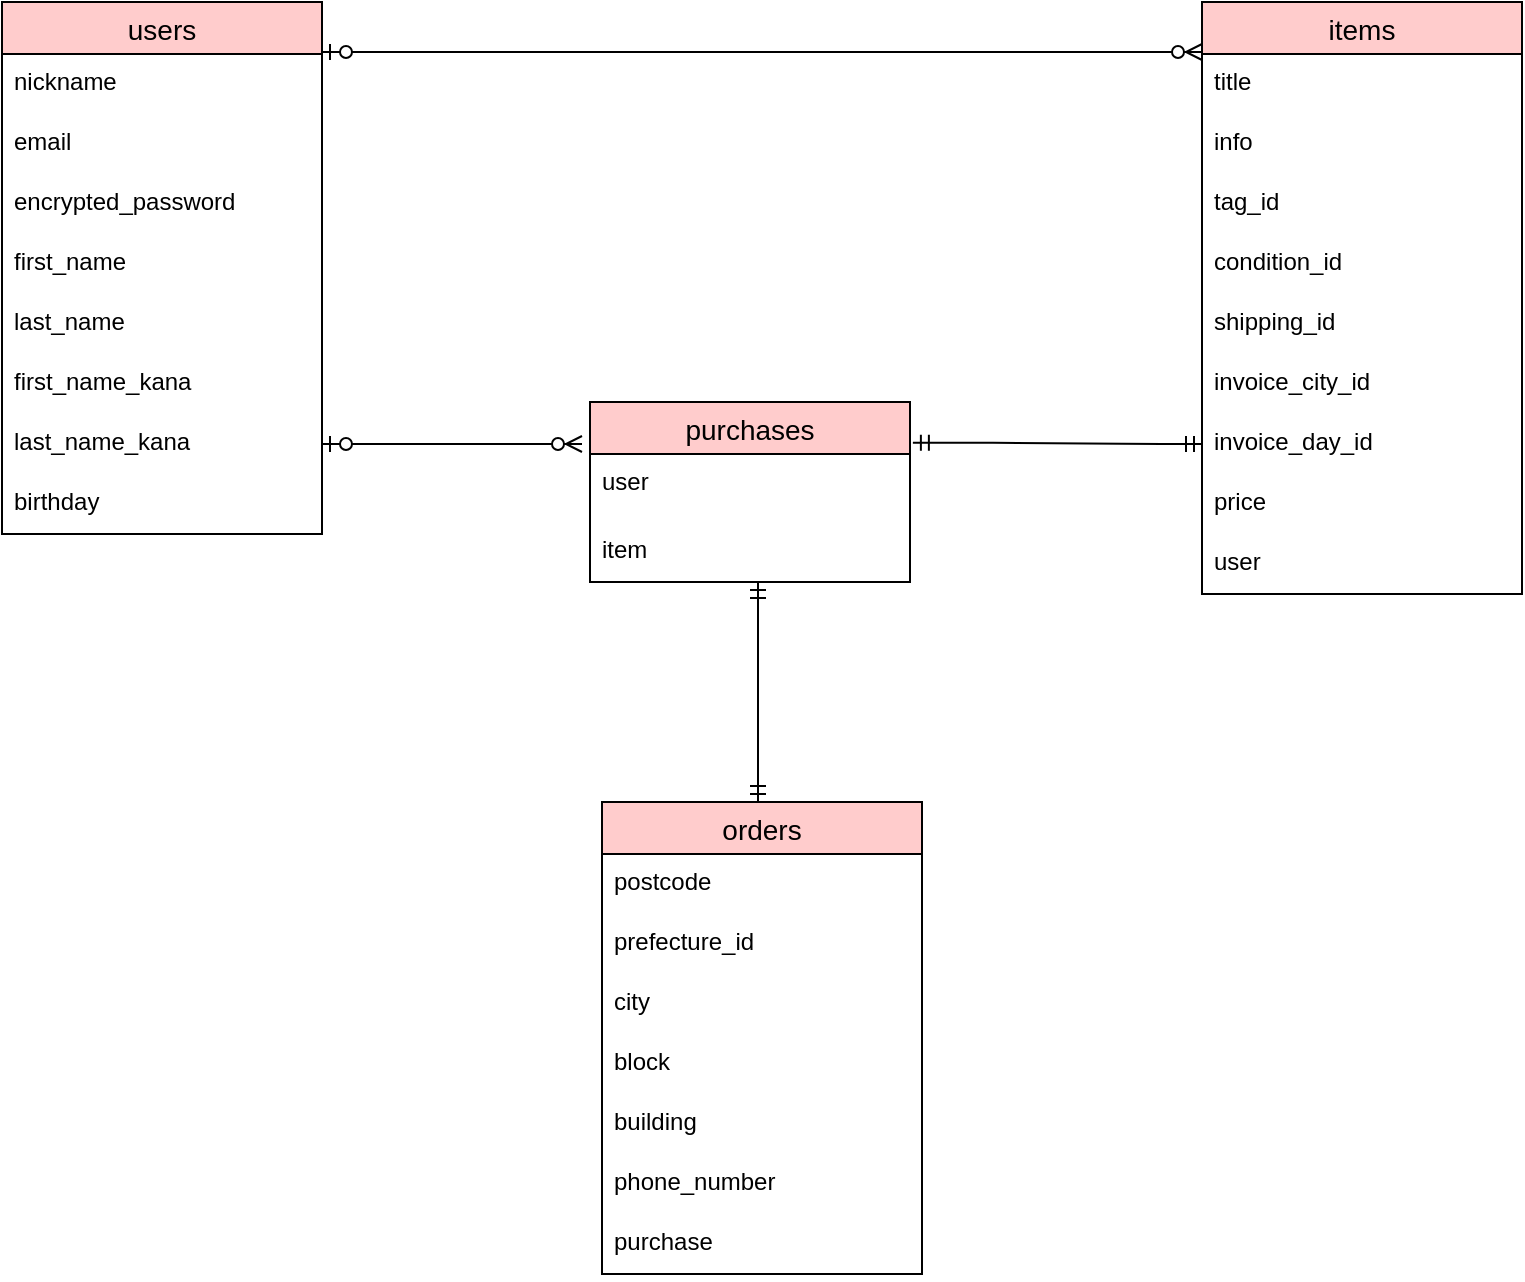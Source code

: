 <mxfile>
    <diagram id="e8Qw7Kn6Ne5Dc_74JwvU" name="ページ1">
        <mxGraphModel dx="707" dy="747" grid="1" gridSize="10" guides="1" tooltips="1" connect="1" arrows="1" fold="1" page="1" pageScale="1" pageWidth="827" pageHeight="1169" math="0" shadow="0">
            <root>
                <mxCell id="0"/>
                <mxCell id="1" parent="0"/>
                <mxCell id="QpqyIefDMpBAK11lwL1V-1" value="users" style="swimlane;fontStyle=0;childLayout=stackLayout;horizontal=1;startSize=26;horizontalStack=0;resizeParent=1;resizeParentMax=0;resizeLast=0;collapsible=1;marginBottom=0;align=center;fontSize=14;fillColor=#FFCCCC;rounded=0;" parent="1" vertex="1">
                    <mxGeometry x="40" y="80" width="160" height="266" as="geometry"/>
                </mxCell>
                <mxCell id="QpqyIefDMpBAK11lwL1V-3" value="nickname" style="text;strokeColor=none;fillColor=none;spacingLeft=4;spacingRight=4;overflow=hidden;rotatable=0;points=[[0,0.5],[1,0.5]];portConstraint=eastwest;fontSize=12;rounded=0;" parent="QpqyIefDMpBAK11lwL1V-1" vertex="1">
                    <mxGeometry y="26" width="160" height="30" as="geometry"/>
                </mxCell>
                <mxCell id="QpqyIefDMpBAK11lwL1V-4" value="email" style="text;strokeColor=none;fillColor=none;spacingLeft=4;spacingRight=4;overflow=hidden;rotatable=0;points=[[0,0.5],[1,0.5]];portConstraint=eastwest;fontSize=12;rounded=0;" parent="QpqyIefDMpBAK11lwL1V-1" vertex="1">
                    <mxGeometry y="56" width="160" height="30" as="geometry"/>
                </mxCell>
                <mxCell id="QpqyIefDMpBAK11lwL1V-6" value="encrypted_password" style="text;strokeColor=none;fillColor=none;spacingLeft=4;spacingRight=4;overflow=hidden;rotatable=0;points=[[0,0.5],[1,0.5]];portConstraint=eastwest;fontSize=12;rounded=0;" parent="QpqyIefDMpBAK11lwL1V-1" vertex="1">
                    <mxGeometry y="86" width="160" height="30" as="geometry"/>
                </mxCell>
                <mxCell id="QpqyIefDMpBAK11lwL1V-8" value="first_name" style="text;strokeColor=none;fillColor=none;spacingLeft=4;spacingRight=4;overflow=hidden;rotatable=0;points=[[0,0.5],[1,0.5]];portConstraint=eastwest;fontSize=12;rounded=0;" parent="QpqyIefDMpBAK11lwL1V-1" vertex="1">
                    <mxGeometry y="116" width="160" height="30" as="geometry"/>
                </mxCell>
                <mxCell id="QpqyIefDMpBAK11lwL1V-53" value="last_name" style="text;strokeColor=none;fillColor=none;spacingLeft=4;spacingRight=4;overflow=hidden;rotatable=0;points=[[0,0.5],[1,0.5]];portConstraint=eastwest;fontSize=12;rounded=0;" parent="QpqyIefDMpBAK11lwL1V-1" vertex="1">
                    <mxGeometry y="146" width="160" height="30" as="geometry"/>
                </mxCell>
                <mxCell id="QpqyIefDMpBAK11lwL1V-7" value="first_name_kana" style="text;strokeColor=none;fillColor=none;spacingLeft=4;spacingRight=4;overflow=hidden;rotatable=0;points=[[0,0.5],[1,0.5]];portConstraint=eastwest;fontSize=12;rounded=0;" parent="QpqyIefDMpBAK11lwL1V-1" vertex="1">
                    <mxGeometry y="176" width="160" height="30" as="geometry"/>
                </mxCell>
                <mxCell id="QpqyIefDMpBAK11lwL1V-10" value="last_name_kana" style="text;strokeColor=none;fillColor=none;spacingLeft=4;spacingRight=4;overflow=hidden;rotatable=0;points=[[0,0.5],[1,0.5]];portConstraint=eastwest;fontSize=12;rounded=0;" parent="QpqyIefDMpBAK11lwL1V-1" vertex="1">
                    <mxGeometry y="206" width="160" height="30" as="geometry"/>
                </mxCell>
                <mxCell id="QpqyIefDMpBAK11lwL1V-9" value="birthday" style="text;strokeColor=none;fillColor=none;spacingLeft=4;spacingRight=4;overflow=hidden;rotatable=0;points=[[0,0.5],[1,0.5]];portConstraint=eastwest;fontSize=12;rounded=0;" parent="QpqyIefDMpBAK11lwL1V-1" vertex="1">
                    <mxGeometry y="236" width="160" height="30" as="geometry"/>
                </mxCell>
                <mxCell id="QpqyIefDMpBAK11lwL1V-11" value="items" style="swimlane;fontStyle=0;childLayout=stackLayout;horizontal=1;startSize=26;horizontalStack=0;resizeParent=1;resizeParentMax=0;resizeLast=0;collapsible=1;marginBottom=0;align=center;fontSize=14;fillColor=#FFCCCC;rounded=0;" parent="1" vertex="1">
                    <mxGeometry x="640" y="80" width="160" height="296" as="geometry"/>
                </mxCell>
                <mxCell id="QpqyIefDMpBAK11lwL1V-12" value="title" style="text;strokeColor=none;fillColor=none;spacingLeft=4;spacingRight=4;overflow=hidden;rotatable=0;points=[[0,0.5],[1,0.5]];portConstraint=eastwest;fontSize=12;rounded=0;" parent="QpqyIefDMpBAK11lwL1V-11" vertex="1">
                    <mxGeometry y="26" width="160" height="30" as="geometry"/>
                </mxCell>
                <mxCell id="QpqyIefDMpBAK11lwL1V-15" value="info" style="text;strokeColor=none;fillColor=none;spacingLeft=4;spacingRight=4;overflow=hidden;rotatable=0;points=[[0,0.5],[1,0.5]];portConstraint=eastwest;fontSize=12;rounded=0;" parent="QpqyIefDMpBAK11lwL1V-11" vertex="1">
                    <mxGeometry y="56" width="160" height="30" as="geometry"/>
                </mxCell>
                <mxCell id="QpqyIefDMpBAK11lwL1V-16" value="tag_id" style="text;strokeColor=none;fillColor=none;spacingLeft=4;spacingRight=4;overflow=hidden;rotatable=0;points=[[0,0.5],[1,0.5]];portConstraint=eastwest;fontSize=12;rounded=0;" parent="QpqyIefDMpBAK11lwL1V-11" vertex="1">
                    <mxGeometry y="86" width="160" height="30" as="geometry"/>
                </mxCell>
                <mxCell id="QpqyIefDMpBAK11lwL1V-17" value="condition_id" style="text;strokeColor=none;fillColor=none;spacingLeft=4;spacingRight=4;overflow=hidden;rotatable=0;points=[[0,0.5],[1,0.5]];portConstraint=eastwest;fontSize=12;rounded=0;" parent="QpqyIefDMpBAK11lwL1V-11" vertex="1">
                    <mxGeometry y="116" width="160" height="30" as="geometry"/>
                </mxCell>
                <mxCell id="QpqyIefDMpBAK11lwL1V-18" value="shipping_id" style="text;strokeColor=none;fillColor=none;spacingLeft=4;spacingRight=4;overflow=hidden;rotatable=0;points=[[0,0.5],[1,0.5]];portConstraint=eastwest;fontSize=12;rounded=0;" parent="QpqyIefDMpBAK11lwL1V-11" vertex="1">
                    <mxGeometry y="146" width="160" height="30" as="geometry"/>
                </mxCell>
                <mxCell id="QpqyIefDMpBAK11lwL1V-20" value="invoice_city_id" style="text;strokeColor=none;fillColor=none;spacingLeft=4;spacingRight=4;overflow=hidden;rotatable=0;points=[[0,0.5],[1,0.5]];portConstraint=eastwest;fontSize=12;rounded=0;" parent="QpqyIefDMpBAK11lwL1V-11" vertex="1">
                    <mxGeometry y="176" width="160" height="30" as="geometry"/>
                </mxCell>
                <mxCell id="QpqyIefDMpBAK11lwL1V-19" value="invoice_day_id" style="text;strokeColor=none;fillColor=none;spacingLeft=4;spacingRight=4;overflow=hidden;rotatable=0;points=[[0,0.5],[1,0.5]];portConstraint=eastwest;fontSize=12;rounded=0;" parent="QpqyIefDMpBAK11lwL1V-11" vertex="1">
                    <mxGeometry y="206" width="160" height="30" as="geometry"/>
                </mxCell>
                <mxCell id="QpqyIefDMpBAK11lwL1V-13" value="price" style="text;strokeColor=none;fillColor=none;spacingLeft=4;spacingRight=4;overflow=hidden;rotatable=0;points=[[0,0.5],[1,0.5]];portConstraint=eastwest;fontSize=12;rounded=0;" parent="QpqyIefDMpBAK11lwL1V-11" vertex="1">
                    <mxGeometry y="236" width="160" height="30" as="geometry"/>
                </mxCell>
                <mxCell id="QpqyIefDMpBAK11lwL1V-14" value="user" style="text;strokeColor=none;fillColor=none;spacingLeft=4;spacingRight=4;overflow=hidden;rotatable=0;points=[[0,0.5],[1,0.5]];portConstraint=eastwest;fontSize=12;rounded=0;" parent="QpqyIefDMpBAK11lwL1V-11" vertex="1">
                    <mxGeometry y="266" width="160" height="30" as="geometry"/>
                </mxCell>
                <mxCell id="QpqyIefDMpBAK11lwL1V-41" value="purchases" style="swimlane;fontStyle=0;childLayout=stackLayout;horizontal=1;startSize=26;horizontalStack=0;resizeParent=1;resizeParentMax=0;resizeLast=0;collapsible=1;marginBottom=0;align=center;fontSize=14;fillColor=#FFCCCC;rounded=0;" parent="1" vertex="1">
                    <mxGeometry x="334" y="280" width="160" height="90" as="geometry"/>
                </mxCell>
                <mxCell id="QpqyIefDMpBAK11lwL1V-42" value="user" style="text;strokeColor=none;fillColor=none;spacingLeft=4;spacingRight=4;overflow=hidden;rotatable=0;points=[[0,0.5],[1,0.5]];portConstraint=eastwest;fontSize=12;rounded=0;" parent="QpqyIefDMpBAK11lwL1V-41" vertex="1">
                    <mxGeometry y="26" width="160" height="34" as="geometry"/>
                </mxCell>
                <mxCell id="QpqyIefDMpBAK11lwL1V-43" value="item" style="text;strokeColor=none;fillColor=none;spacingLeft=4;spacingRight=4;overflow=hidden;rotatable=0;points=[[0,0.5],[1,0.5]];portConstraint=eastwest;fontSize=12;rounded=0;" parent="QpqyIefDMpBAK11lwL1V-41" vertex="1">
                    <mxGeometry y="60" width="160" height="30" as="geometry"/>
                </mxCell>
                <mxCell id="QpqyIefDMpBAK11lwL1V-45" value="orders" style="swimlane;fontStyle=0;childLayout=stackLayout;horizontal=1;startSize=26;horizontalStack=0;resizeParent=1;resizeParentMax=0;resizeLast=0;collapsible=1;marginBottom=0;align=center;fontSize=14;fillColor=#FFCCCC;rounded=0;" parent="1" vertex="1">
                    <mxGeometry x="340" y="480" width="160" height="236" as="geometry"/>
                </mxCell>
                <mxCell id="QpqyIefDMpBAK11lwL1V-49" value="postcode" style="text;strokeColor=none;fillColor=none;spacingLeft=4;spacingRight=4;overflow=hidden;rotatable=0;points=[[0,0.5],[1,0.5]];portConstraint=eastwest;fontSize=12;rounded=0;" parent="QpqyIefDMpBAK11lwL1V-45" vertex="1">
                    <mxGeometry y="26" width="160" height="30" as="geometry"/>
                </mxCell>
                <mxCell id="QpqyIefDMpBAK11lwL1V-50" value="prefecture_id" style="text;strokeColor=none;fillColor=none;spacingLeft=4;spacingRight=4;overflow=hidden;rotatable=0;points=[[0,0.5],[1,0.5]];portConstraint=eastwest;fontSize=12;rounded=0;" parent="QpqyIefDMpBAK11lwL1V-45" vertex="1">
                    <mxGeometry y="56" width="160" height="30" as="geometry"/>
                </mxCell>
                <mxCell id="QpqyIefDMpBAK11lwL1V-46" value="city" style="text;strokeColor=none;fillColor=none;spacingLeft=4;spacingRight=4;overflow=hidden;rotatable=0;points=[[0,0.5],[1,0.5]];portConstraint=eastwest;fontSize=12;rounded=0;" parent="QpqyIefDMpBAK11lwL1V-45" vertex="1">
                    <mxGeometry y="86" width="160" height="30" as="geometry"/>
                </mxCell>
                <mxCell id="QpqyIefDMpBAK11lwL1V-51" value="block" style="text;strokeColor=none;fillColor=none;spacingLeft=4;spacingRight=4;overflow=hidden;rotatable=0;points=[[0,0.5],[1,0.5]];portConstraint=eastwest;fontSize=12;rounded=0;" parent="QpqyIefDMpBAK11lwL1V-45" vertex="1">
                    <mxGeometry y="116" width="160" height="30" as="geometry"/>
                </mxCell>
                <mxCell id="QpqyIefDMpBAK11lwL1V-52" value="building" style="text;strokeColor=none;fillColor=none;spacingLeft=4;spacingRight=4;overflow=hidden;rotatable=0;points=[[0,0.5],[1,0.5]];portConstraint=eastwest;fontSize=12;rounded=0;" parent="QpqyIefDMpBAK11lwL1V-45" vertex="1">
                    <mxGeometry y="146" width="160" height="30" as="geometry"/>
                </mxCell>
                <mxCell id="QpqyIefDMpBAK11lwL1V-47" value="phone_number" style="text;strokeColor=none;fillColor=none;spacingLeft=4;spacingRight=4;overflow=hidden;rotatable=0;points=[[0,0.5],[1,0.5]];portConstraint=eastwest;fontSize=12;rounded=0;" parent="QpqyIefDMpBAK11lwL1V-45" vertex="1">
                    <mxGeometry y="176" width="160" height="30" as="geometry"/>
                </mxCell>
                <mxCell id="QpqyIefDMpBAK11lwL1V-48" value="purchase" style="text;strokeColor=none;fillColor=none;spacingLeft=4;spacingRight=4;overflow=hidden;rotatable=0;points=[[0,0.5],[1,0.5]];portConstraint=eastwest;fontSize=12;rounded=0;" parent="QpqyIefDMpBAK11lwL1V-45" vertex="1">
                    <mxGeometry y="206" width="160" height="30" as="geometry"/>
                </mxCell>
                <mxCell id="QpqyIefDMpBAK11lwL1V-61" value="" style="edgeStyle=entityRelationEdgeStyle;fontSize=12;html=1;endArrow=ERzeroToMany;startArrow=ERzeroToOne;rounded=1;strokeColor=default;exitX=1;exitY=0.5;exitDx=0;exitDy=0;" parent="1" source="QpqyIefDMpBAK11lwL1V-10" edge="1">
                    <mxGeometry width="100" height="100" relative="1" as="geometry">
                        <mxPoint x="360" y="530" as="sourcePoint"/>
                        <mxPoint x="330" y="301" as="targetPoint"/>
                    </mxGeometry>
                </mxCell>
                <mxCell id="QpqyIefDMpBAK11lwL1V-63" value="" style="edgeStyle=entityRelationEdgeStyle;fontSize=12;html=1;endArrow=ERzeroToMany;startArrow=ERzeroToOne;rounded=1;strokeColor=default;" parent="1" edge="1">
                    <mxGeometry width="100" height="100" relative="1" as="geometry">
                        <mxPoint x="200" y="105" as="sourcePoint"/>
                        <mxPoint x="640" y="105" as="targetPoint"/>
                    </mxGeometry>
                </mxCell>
                <mxCell id="QpqyIefDMpBAK11lwL1V-64" value="" style="edgeStyle=entityRelationEdgeStyle;fontSize=12;html=1;endArrow=ERmandOne;startArrow=ERmandOne;rounded=1;strokeColor=default;entryX=0;entryY=0.5;entryDx=0;entryDy=0;exitX=1.009;exitY=-0.166;exitDx=0;exitDy=0;exitPerimeter=0;" parent="1" source="QpqyIefDMpBAK11lwL1V-42" target="QpqyIefDMpBAK11lwL1V-19" edge="1">
                    <mxGeometry width="100" height="100" relative="1" as="geometry">
                        <mxPoint x="500" y="300" as="sourcePoint"/>
                        <mxPoint x="460" y="380" as="targetPoint"/>
                    </mxGeometry>
                </mxCell>
                <mxCell id="QpqyIefDMpBAK11lwL1V-65" value="" style="fontSize=12;html=1;endArrow=ERmandOne;startArrow=ERmandOne;rounded=1;strokeColor=default;horizontal=1;" parent="1" edge="1">
                    <mxGeometry width="100" height="100" relative="1" as="geometry">
                        <mxPoint x="418" y="480" as="sourcePoint"/>
                        <mxPoint x="418" y="370" as="targetPoint"/>
                    </mxGeometry>
                </mxCell>
            </root>
        </mxGraphModel>
    </diagram>
</mxfile>